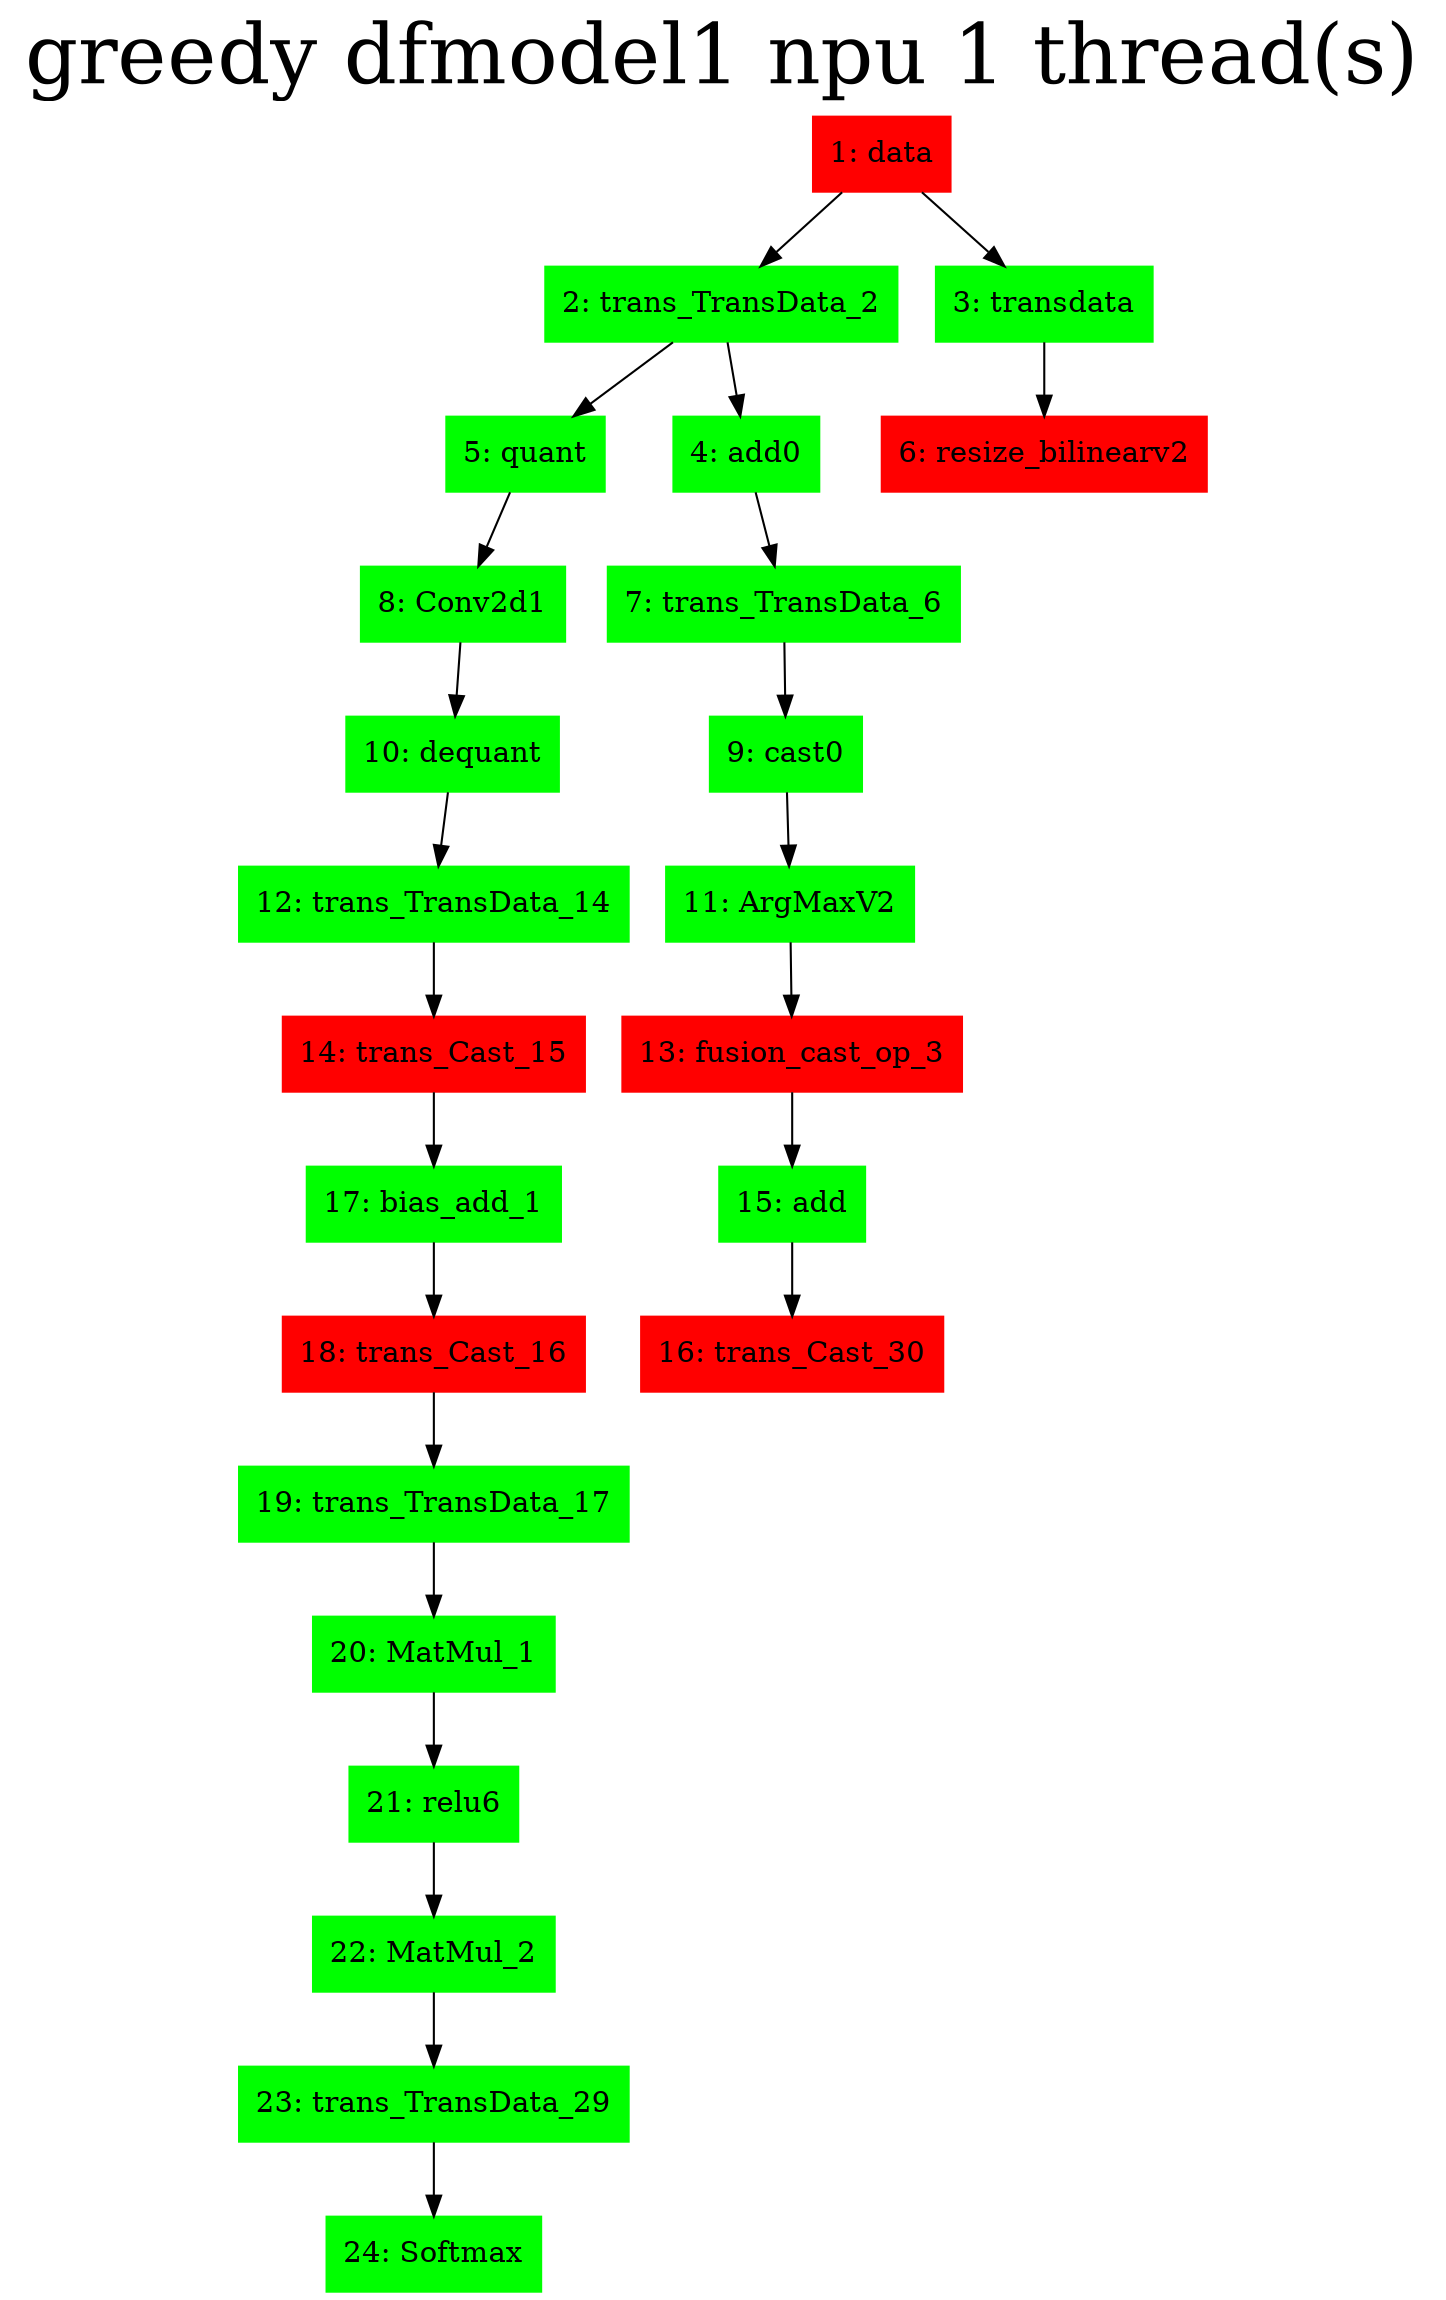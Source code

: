 digraph G {
label     = "greedy dfmodel1 npu 1 thread(s)"
    labelloc  =  t // t: Place the graph's title on top.
    fontsize  = 40 // Make title stand out by giving a large font size
    fontcolor = black"1: data"->"2: trans_TransData_2";
"1: data"->"3: transdata";
"1: data" [shape=box,style=filled,color=red];
"3: transdata"->"6: resize_bilinearv2";
"3: transdata" [shape=box,style=filled,color=green];
"2: trans_TransData_2"->"5: quant";
"2: trans_TransData_2"->"4: add0";
"2: trans_TransData_2" [shape=box,style=filled,color=green];
"4: add0"->"7: trans_TransData_6";
"4: add0" [shape=box,style=filled,color=green];
"7: trans_TransData_6"->"9: cast0";
"7: trans_TransData_6" [shape=box,style=filled,color=green];
"9: cast0"->"11: ArgMaxV2";
"9: cast0" [shape=box,style=filled,color=green];
"5: quant"->"8: Conv2d1";
"5: quant" [shape=box,style=filled,color=green];
"8: Conv2d1"->"10: dequant";
"8: Conv2d1" [shape=box,style=filled,color=green];
"10: dequant"->"12: trans_TransData_14";
"10: dequant" [shape=box,style=filled,color=green];
"12: trans_TransData_14"->"14: trans_Cast_15";
"12: trans_TransData_14" [shape=box,style=filled,color=green];
"14: trans_Cast_15"->"17: bias_add_1";
"14: trans_Cast_15" [shape=box,style=filled,color=red];
"6: resize_bilinearv2" [shape=box,style=filled,color=red];
"11: ArgMaxV2"->"13: fusion_cast_op_3";
"11: ArgMaxV2" [shape=box,style=filled,color=green];
"13: fusion_cast_op_3"->"15: add";
"13: fusion_cast_op_3" [shape=box,style=filled,color=red];
"15: add"->"16: trans_Cast_30";
"15: add" [shape=box,style=filled,color=green];
"16: trans_Cast_30" [shape=box,style=filled,color=red];
"17: bias_add_1"->"18: trans_Cast_16";
"17: bias_add_1" [shape=box,style=filled,color=green];
"18: trans_Cast_16"->"19: trans_TransData_17";
"18: trans_Cast_16" [shape=box,style=filled,color=red];
"19: trans_TransData_17"->"20: MatMul_1";
"19: trans_TransData_17" [shape=box,style=filled,color=green];
"20: MatMul_1"->"21: relu6";
"20: MatMul_1" [shape=box,style=filled,color=green];
"21: relu6"->"22: MatMul_2";
"21: relu6" [shape=box,style=filled,color=green];
"22: MatMul_2"->"23: trans_TransData_29";
"22: MatMul_2" [shape=box,style=filled,color=green];
"23: trans_TransData_29"->"24: Softmax";
"23: trans_TransData_29" [shape=box,style=filled,color=green];
"24: Softmax" [shape=box,style=filled,color=green];
}